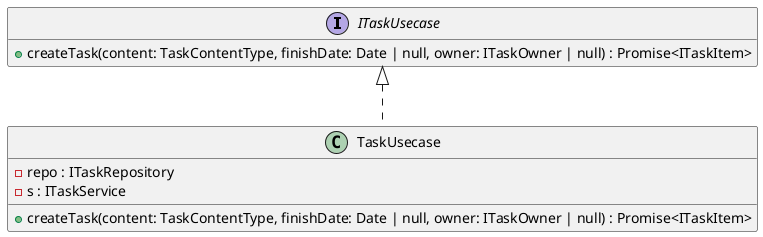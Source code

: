 @startuml
hide empty methods
hide empty fields
interface "ITaskUsecase" {
    +createTask(content: TaskContentType, finishDate: Date | null, owner: ITaskOwner | null) : Promise<ITaskItem>
}
class "TaskUsecase" {
    -repo : ITaskRepository
    -s : ITaskService
    +createTask(content: TaskContentType, finishDate: Date | null, owner: ITaskOwner | null) : Promise<ITaskItem>
}
"ITaskUsecase" <|.. "TaskUsecase"
@enduml